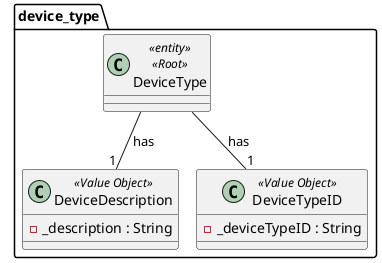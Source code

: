 @startuml
!pragma layout smetana

package device_type {
class DeviceType<<entity>><<Root>> {
}

class DeviceDescription<<Value Object>> {
    - _description : String
}
class DeviceTypeID<<Value Object>> {
    - _deviceTypeID : String
}

DeviceType  -- "1" DeviceDescription : has
DeviceType  -- "1" DeviceTypeID : has

@enduml